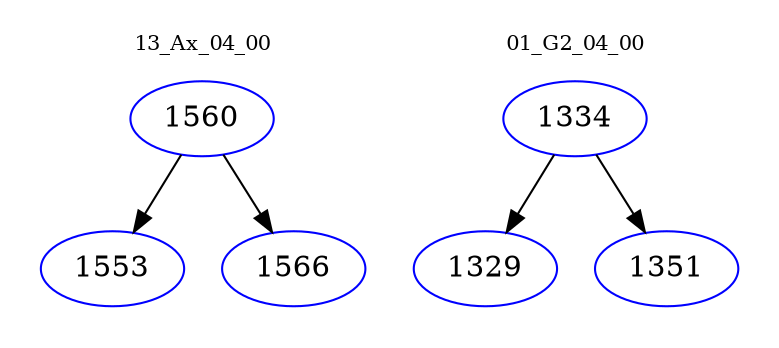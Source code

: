 digraph{
subgraph cluster_0 {
color = white
label = "13_Ax_04_00";
fontsize=10;
T0_1560 [label="1560", color="blue"]
T0_1560 -> T0_1553 [color="black"]
T0_1553 [label="1553", color="blue"]
T0_1560 -> T0_1566 [color="black"]
T0_1566 [label="1566", color="blue"]
}
subgraph cluster_1 {
color = white
label = "01_G2_04_00";
fontsize=10;
T1_1334 [label="1334", color="blue"]
T1_1334 -> T1_1329 [color="black"]
T1_1329 [label="1329", color="blue"]
T1_1334 -> T1_1351 [color="black"]
T1_1351 [label="1351", color="blue"]
}
}
